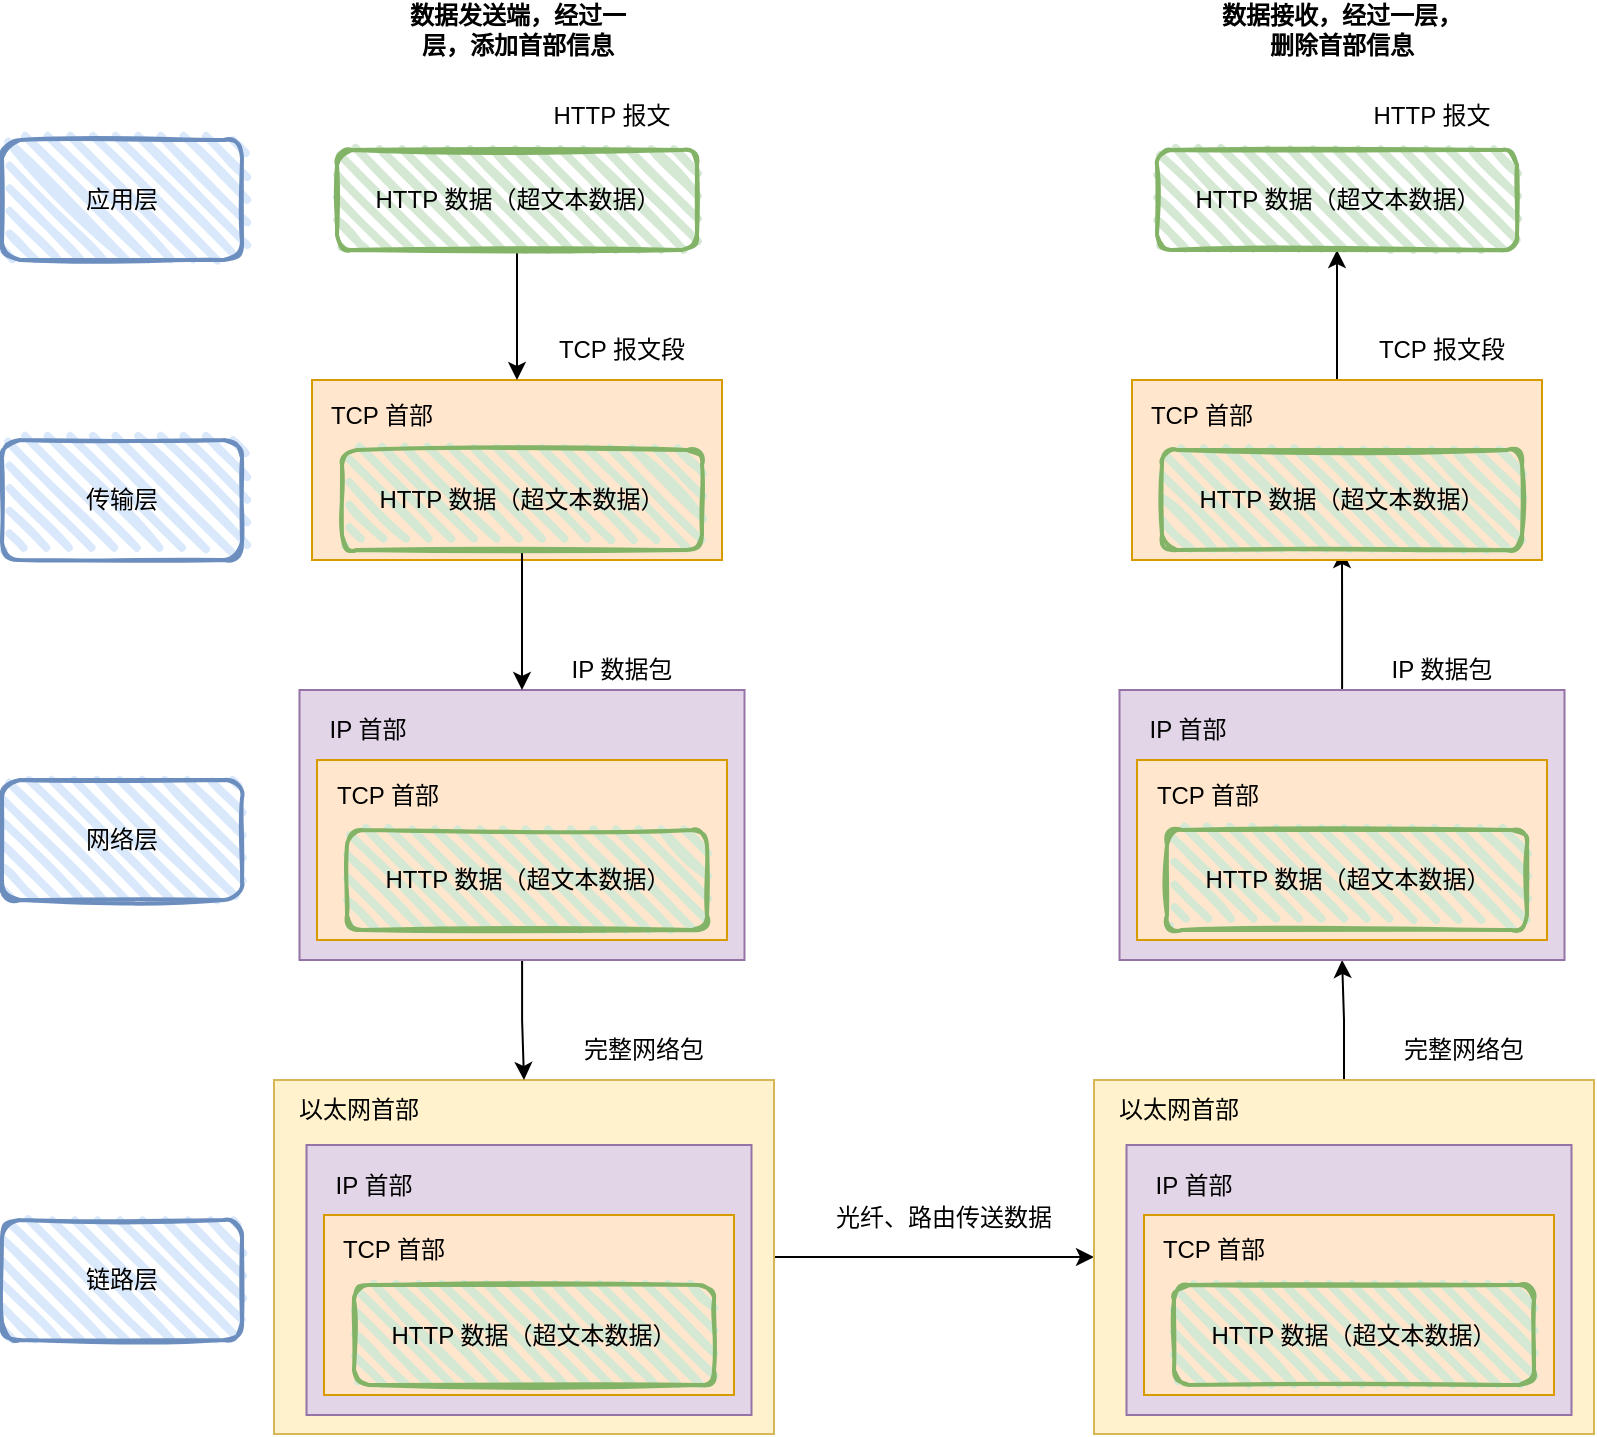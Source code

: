 <mxfile version="18.0.3" type="github">
  <diagram id="3228e29e-7158-1315-38df-8450db1d8a1d" name="Page-1">
    <mxGraphModel dx="1577" dy="907" grid="1" gridSize="10" guides="1" tooltips="1" connect="1" arrows="1" fold="1" page="1" pageScale="1" pageWidth="1169" pageHeight="827" background="none" math="0" shadow="0">
      <root>
        <mxCell id="0" />
        <mxCell id="1" parent="0" />
        <mxCell id="q3sNmrchfs1b8ZA0kSM9-21694" style="edgeStyle=orthogonalEdgeStyle;rounded=0;orthogonalLoop=1;jettySize=auto;html=1;" edge="1" parent="1" source="q3sNmrchfs1b8ZA0kSM9-21661" target="q3sNmrchfs1b8ZA0kSM9-21670">
          <mxGeometry relative="1" as="geometry" />
        </mxCell>
        <mxCell id="q3sNmrchfs1b8ZA0kSM9-21661" value="" style="rounded=0;whiteSpace=wrap;html=1;shadow=0;glass=0;fillStyle=hachure;fillColor=#fff2cc;strokeColor=#d6b656;" vertex="1" parent="1">
          <mxGeometry x="176" y="750" width="250" height="177" as="geometry" />
        </mxCell>
        <mxCell id="q3sNmrchfs1b8ZA0kSM9-21667" style="edgeStyle=orthogonalEdgeStyle;rounded=0;orthogonalLoop=1;jettySize=auto;html=1;" edge="1" parent="1" source="q3sNmrchfs1b8ZA0kSM9-21654" target="q3sNmrchfs1b8ZA0kSM9-21661">
          <mxGeometry relative="1" as="geometry" />
        </mxCell>
        <mxCell id="q3sNmrchfs1b8ZA0kSM9-21654" value="" style="rounded=0;whiteSpace=wrap;html=1;shadow=0;glass=0;fillStyle=hachure;fillColor=#e1d5e7;strokeColor=#9673a6;" vertex="1" parent="1">
          <mxGeometry x="188.75" y="555" width="222.5" height="135" as="geometry" />
        </mxCell>
        <mxCell id="q3sNmrchfs1b8ZA0kSM9-21648" value="" style="rounded=0;whiteSpace=wrap;html=1;shadow=0;glass=0;fillStyle=hachure;fillColor=#ffe6cc;strokeColor=#d79b00;" vertex="1" parent="1">
          <mxGeometry x="195" y="400" width="205" height="90" as="geometry" />
        </mxCell>
        <mxCell id="q3sNmrchfs1b8ZA0kSM9-21663" style="edgeStyle=orthogonalEdgeStyle;rounded=0;orthogonalLoop=1;jettySize=auto;html=1;entryX=0.5;entryY=0;entryDx=0;entryDy=0;" edge="1" parent="1" source="q3sNmrchfs1b8ZA0kSM9-21634" target="q3sNmrchfs1b8ZA0kSM9-21648">
          <mxGeometry relative="1" as="geometry" />
        </mxCell>
        <mxCell id="q3sNmrchfs1b8ZA0kSM9-21634" value="HTTP 数据（超文本数据）" style="rounded=1;whiteSpace=wrap;html=1;strokeWidth=2;fillWeight=4;hachureGap=8;hachureAngle=45;fillColor=#d5e8d4;sketch=1;fillStyle=hachure;shadow=0;glass=0;strokeColor=#82b366;" vertex="1" parent="1">
          <mxGeometry x="207.5" y="285" width="180" height="50" as="geometry" />
        </mxCell>
        <mxCell id="q3sNmrchfs1b8ZA0kSM9-21637" value="应用层" style="rounded=1;whiteSpace=wrap;html=1;strokeWidth=2;fillWeight=4;hachureGap=8;hachureAngle=45;fillColor=#dae8fc;sketch=1;shadow=0;glass=0;fillStyle=hachure;strokeColor=#6c8ebf;" vertex="1" parent="1">
          <mxGeometry x="40" y="280" width="120" height="60" as="geometry" />
        </mxCell>
        <mxCell id="q3sNmrchfs1b8ZA0kSM9-21638" value="传输层" style="rounded=1;whiteSpace=wrap;html=1;strokeWidth=2;fillWeight=4;hachureGap=8;hachureAngle=45;fillColor=#dae8fc;sketch=1;shadow=0;glass=0;fillStyle=hachure;strokeColor=#6c8ebf;" vertex="1" parent="1">
          <mxGeometry x="40" y="430" width="120" height="60" as="geometry" />
        </mxCell>
        <mxCell id="q3sNmrchfs1b8ZA0kSM9-21639" value="网络层" style="rounded=1;whiteSpace=wrap;html=1;strokeWidth=2;fillWeight=4;hachureGap=8;hachureAngle=45;fillColor=#dae8fc;sketch=1;shadow=0;glass=0;fillStyle=hachure;strokeColor=#6c8ebf;" vertex="1" parent="1">
          <mxGeometry x="40" y="600" width="120" height="60" as="geometry" />
        </mxCell>
        <mxCell id="q3sNmrchfs1b8ZA0kSM9-21640" value="链路层" style="rounded=1;whiteSpace=wrap;html=1;strokeWidth=2;fillWeight=4;hachureGap=8;hachureAngle=45;fillColor=#dae8fc;sketch=1;shadow=0;glass=0;fillStyle=hachure;strokeColor=#6c8ebf;" vertex="1" parent="1">
          <mxGeometry x="40" y="820" width="120" height="60" as="geometry" />
        </mxCell>
        <mxCell id="q3sNmrchfs1b8ZA0kSM9-21644" value="&lt;b&gt;数据发送端，经过一层，添加首部信息&lt;/b&gt;" style="text;html=1;strokeColor=none;fillColor=none;align=center;verticalAlign=middle;whiteSpace=wrap;rounded=0;shadow=0;glass=0;fillStyle=hachure;" vertex="1" parent="1">
          <mxGeometry x="232.5" y="210" width="130" height="30" as="geometry" />
        </mxCell>
        <mxCell id="q3sNmrchfs1b8ZA0kSM9-21666" style="edgeStyle=orthogonalEdgeStyle;rounded=0;orthogonalLoop=1;jettySize=auto;html=1;entryX=0.5;entryY=0;entryDx=0;entryDy=0;" edge="1" parent="1" source="q3sNmrchfs1b8ZA0kSM9-21646" target="q3sNmrchfs1b8ZA0kSM9-21654">
          <mxGeometry relative="1" as="geometry" />
        </mxCell>
        <mxCell id="q3sNmrchfs1b8ZA0kSM9-21646" value="HTTP 数据（超文本数据）" style="rounded=1;whiteSpace=wrap;html=1;strokeWidth=2;fillWeight=4;hachureGap=8;hachureAngle=45;fillColor=#d5e8d4;sketch=1;fillStyle=hachure;shadow=0;glass=0;strokeColor=#82b366;" vertex="1" parent="1">
          <mxGeometry x="210" y="435" width="180" height="50" as="geometry" />
        </mxCell>
        <mxCell id="q3sNmrchfs1b8ZA0kSM9-21649" value="TCP 首部" style="text;html=1;strokeColor=none;fillColor=none;align=center;verticalAlign=middle;whiteSpace=wrap;rounded=0;shadow=0;glass=0;fillStyle=hachure;" vertex="1" parent="1">
          <mxGeometry x="190" y="405" width="80" height="25" as="geometry" />
        </mxCell>
        <mxCell id="q3sNmrchfs1b8ZA0kSM9-21651" value="" style="rounded=0;whiteSpace=wrap;html=1;shadow=0;glass=0;fillStyle=hachure;fillColor=#ffe6cc;strokeColor=#d79b00;" vertex="1" parent="1">
          <mxGeometry x="197.5" y="590" width="205" height="90" as="geometry" />
        </mxCell>
        <mxCell id="q3sNmrchfs1b8ZA0kSM9-21652" value="HTTP 数据（超文本数据）" style="rounded=1;whiteSpace=wrap;html=1;strokeWidth=2;fillWeight=4;hachureGap=8;hachureAngle=45;fillColor=#d5e8d4;sketch=1;fillStyle=hachure;shadow=0;glass=0;strokeColor=#82b366;" vertex="1" parent="1">
          <mxGeometry x="212.5" y="625" width="180" height="50" as="geometry" />
        </mxCell>
        <mxCell id="q3sNmrchfs1b8ZA0kSM9-21653" value="TCP 首部" style="text;html=1;strokeColor=none;fillColor=none;align=center;verticalAlign=middle;whiteSpace=wrap;rounded=0;shadow=0;glass=0;fillStyle=hachure;" vertex="1" parent="1">
          <mxGeometry x="192.5" y="595" width="80" height="25" as="geometry" />
        </mxCell>
        <mxCell id="q3sNmrchfs1b8ZA0kSM9-21655" value="IP 首部" style="text;html=1;strokeColor=none;fillColor=none;align=center;verticalAlign=middle;whiteSpace=wrap;rounded=0;shadow=0;glass=0;fillStyle=hachure;" vertex="1" parent="1">
          <mxGeometry x="192.5" y="560" width="60" height="30" as="geometry" />
        </mxCell>
        <mxCell id="q3sNmrchfs1b8ZA0kSM9-21656" value="" style="rounded=0;whiteSpace=wrap;html=1;shadow=0;glass=0;fillStyle=hachure;fillColor=#e1d5e7;strokeColor=#9673a6;" vertex="1" parent="1">
          <mxGeometry x="192.25" y="782.5" width="222.5" height="135" as="geometry" />
        </mxCell>
        <mxCell id="q3sNmrchfs1b8ZA0kSM9-21657" value="" style="rounded=0;whiteSpace=wrap;html=1;shadow=0;glass=0;fillStyle=hachure;fillColor=#ffe6cc;strokeColor=#d79b00;" vertex="1" parent="1">
          <mxGeometry x="201" y="817.5" width="205" height="90" as="geometry" />
        </mxCell>
        <mxCell id="q3sNmrchfs1b8ZA0kSM9-21658" value="HTTP 数据（超文本数据）" style="rounded=1;whiteSpace=wrap;html=1;strokeWidth=2;fillWeight=4;hachureGap=8;hachureAngle=45;fillColor=#d5e8d4;sketch=1;fillStyle=hachure;shadow=0;glass=0;strokeColor=#82b366;" vertex="1" parent="1">
          <mxGeometry x="216" y="852.5" width="180" height="50" as="geometry" />
        </mxCell>
        <mxCell id="q3sNmrchfs1b8ZA0kSM9-21659" value="TCP 首部" style="text;html=1;strokeColor=none;fillColor=none;align=center;verticalAlign=middle;whiteSpace=wrap;rounded=0;shadow=0;glass=0;fillStyle=hachure;" vertex="1" parent="1">
          <mxGeometry x="196" y="822.5" width="80" height="25" as="geometry" />
        </mxCell>
        <mxCell id="q3sNmrchfs1b8ZA0kSM9-21660" value="IP 首部" style="text;html=1;strokeColor=none;fillColor=none;align=center;verticalAlign=middle;whiteSpace=wrap;rounded=0;shadow=0;glass=0;fillStyle=hachure;" vertex="1" parent="1">
          <mxGeometry x="196" y="787.5" width="60" height="30" as="geometry" />
        </mxCell>
        <mxCell id="q3sNmrchfs1b8ZA0kSM9-21662" value="以太网首部" style="text;html=1;strokeColor=none;fillColor=none;align=center;verticalAlign=middle;whiteSpace=wrap;rounded=0;shadow=0;glass=0;fillStyle=hachure;" vertex="1" parent="1">
          <mxGeometry x="181" y="750" width="75" height="30" as="geometry" />
        </mxCell>
        <mxCell id="q3sNmrchfs1b8ZA0kSM9-21664" value="TCP 报文段" style="text;html=1;strokeColor=none;fillColor=none;align=center;verticalAlign=middle;whiteSpace=wrap;rounded=0;shadow=0;glass=0;fillStyle=hachure;" vertex="1" parent="1">
          <mxGeometry x="310" y="370" width="80" height="30" as="geometry" />
        </mxCell>
        <mxCell id="q3sNmrchfs1b8ZA0kSM9-21665" value="IP 数据包" style="text;html=1;strokeColor=none;fillColor=none;align=center;verticalAlign=middle;whiteSpace=wrap;rounded=0;shadow=0;glass=0;fillStyle=hachure;" vertex="1" parent="1">
          <mxGeometry x="310" y="530" width="80" height="30" as="geometry" />
        </mxCell>
        <mxCell id="q3sNmrchfs1b8ZA0kSM9-21668" value="完整网络包" style="text;html=1;strokeColor=none;fillColor=none;align=center;verticalAlign=middle;whiteSpace=wrap;rounded=0;shadow=0;glass=0;fillStyle=hachure;" vertex="1" parent="1">
          <mxGeometry x="326" y="720" width="70" height="30" as="geometry" />
        </mxCell>
        <mxCell id="q3sNmrchfs1b8ZA0kSM9-21669" value="HTTP 报文" style="text;html=1;strokeColor=none;fillColor=none;align=center;verticalAlign=middle;whiteSpace=wrap;rounded=0;shadow=0;glass=0;fillStyle=hachure;" vertex="1" parent="1">
          <mxGeometry x="310" y="255" width="70" height="25" as="geometry" />
        </mxCell>
        <mxCell id="q3sNmrchfs1b8ZA0kSM9-21696" style="edgeStyle=orthogonalEdgeStyle;rounded=0;orthogonalLoop=1;jettySize=auto;html=1;" edge="1" parent="1" source="q3sNmrchfs1b8ZA0kSM9-21670" target="q3sNmrchfs1b8ZA0kSM9-21672">
          <mxGeometry relative="1" as="geometry" />
        </mxCell>
        <mxCell id="q3sNmrchfs1b8ZA0kSM9-21670" value="" style="rounded=0;whiteSpace=wrap;html=1;shadow=0;glass=0;fillStyle=hachure;fillColor=#fff2cc;strokeColor=#d6b656;" vertex="1" parent="1">
          <mxGeometry x="586" y="750" width="250" height="177" as="geometry" />
        </mxCell>
        <mxCell id="q3sNmrchfs1b8ZA0kSM9-21697" style="edgeStyle=orthogonalEdgeStyle;rounded=0;orthogonalLoop=1;jettySize=auto;html=1;entryX=0.5;entryY=1;entryDx=0;entryDy=0;" edge="1" parent="1" source="q3sNmrchfs1b8ZA0kSM9-21672" target="q3sNmrchfs1b8ZA0kSM9-21678">
          <mxGeometry relative="1" as="geometry" />
        </mxCell>
        <mxCell id="q3sNmrchfs1b8ZA0kSM9-21672" value="" style="rounded=0;whiteSpace=wrap;html=1;shadow=0;glass=0;fillStyle=hachure;fillColor=#e1d5e7;strokeColor=#9673a6;" vertex="1" parent="1">
          <mxGeometry x="598.75" y="555" width="222.5" height="135" as="geometry" />
        </mxCell>
        <mxCell id="q3sNmrchfs1b8ZA0kSM9-21698" style="edgeStyle=orthogonalEdgeStyle;rounded=0;orthogonalLoop=1;jettySize=auto;html=1;entryX=0.5;entryY=1;entryDx=0;entryDy=0;" edge="1" parent="1" source="q3sNmrchfs1b8ZA0kSM9-21673" target="q3sNmrchfs1b8ZA0kSM9-21675">
          <mxGeometry relative="1" as="geometry" />
        </mxCell>
        <mxCell id="q3sNmrchfs1b8ZA0kSM9-21673" value="" style="rounded=0;whiteSpace=wrap;html=1;shadow=0;glass=0;fillStyle=hachure;fillColor=#ffe6cc;strokeColor=#d79b00;" vertex="1" parent="1">
          <mxGeometry x="605" y="400" width="205" height="90" as="geometry" />
        </mxCell>
        <mxCell id="q3sNmrchfs1b8ZA0kSM9-21675" value="HTTP 数据（超文本数据）" style="rounded=1;whiteSpace=wrap;html=1;strokeWidth=2;fillWeight=4;hachureGap=8;hachureAngle=45;fillColor=#d5e8d4;sketch=1;fillStyle=hachure;shadow=0;glass=0;strokeColor=#82b366;" vertex="1" parent="1">
          <mxGeometry x="617.5" y="285" width="180" height="50" as="geometry" />
        </mxCell>
        <mxCell id="q3sNmrchfs1b8ZA0kSM9-21676" value="&lt;b&gt;数据接收，经过一层，删除首部信息&lt;/b&gt;" style="text;html=1;strokeColor=none;fillColor=none;align=center;verticalAlign=middle;whiteSpace=wrap;rounded=0;shadow=0;glass=0;fillStyle=hachure;" vertex="1" parent="1">
          <mxGeometry x="645" y="210" width="130" height="30" as="geometry" />
        </mxCell>
        <mxCell id="q3sNmrchfs1b8ZA0kSM9-21678" value="HTTP 数据（超文本数据）" style="rounded=1;whiteSpace=wrap;html=1;strokeWidth=2;fillWeight=4;hachureGap=8;hachureAngle=45;fillColor=#d5e8d4;sketch=1;fillStyle=hachure;shadow=0;glass=0;strokeColor=#82b366;" vertex="1" parent="1">
          <mxGeometry x="620" y="435" width="180" height="50" as="geometry" />
        </mxCell>
        <mxCell id="q3sNmrchfs1b8ZA0kSM9-21679" value="TCP 首部" style="text;html=1;strokeColor=none;fillColor=none;align=center;verticalAlign=middle;whiteSpace=wrap;rounded=0;shadow=0;glass=0;fillStyle=hachure;" vertex="1" parent="1">
          <mxGeometry x="600" y="405" width="80" height="25" as="geometry" />
        </mxCell>
        <mxCell id="q3sNmrchfs1b8ZA0kSM9-21680" value="" style="rounded=0;whiteSpace=wrap;html=1;shadow=0;glass=0;fillStyle=hachure;fillColor=#ffe6cc;strokeColor=#d79b00;" vertex="1" parent="1">
          <mxGeometry x="607.5" y="590" width="205" height="90" as="geometry" />
        </mxCell>
        <mxCell id="q3sNmrchfs1b8ZA0kSM9-21681" value="HTTP 数据（超文本数据）" style="rounded=1;whiteSpace=wrap;html=1;strokeWidth=2;fillWeight=4;hachureGap=8;hachureAngle=45;fillColor=#d5e8d4;sketch=1;fillStyle=hachure;shadow=0;glass=0;strokeColor=#82b366;" vertex="1" parent="1">
          <mxGeometry x="622.5" y="625" width="180" height="50" as="geometry" />
        </mxCell>
        <mxCell id="q3sNmrchfs1b8ZA0kSM9-21682" value="TCP 首部" style="text;html=1;strokeColor=none;fillColor=none;align=center;verticalAlign=middle;whiteSpace=wrap;rounded=0;shadow=0;glass=0;fillStyle=hachure;" vertex="1" parent="1">
          <mxGeometry x="602.5" y="595" width="80" height="25" as="geometry" />
        </mxCell>
        <mxCell id="q3sNmrchfs1b8ZA0kSM9-21683" value="IP 首部" style="text;html=1;strokeColor=none;fillColor=none;align=center;verticalAlign=middle;whiteSpace=wrap;rounded=0;shadow=0;glass=0;fillStyle=hachure;" vertex="1" parent="1">
          <mxGeometry x="602.5" y="560" width="60" height="30" as="geometry" />
        </mxCell>
        <mxCell id="q3sNmrchfs1b8ZA0kSM9-21684" value="" style="rounded=0;whiteSpace=wrap;html=1;shadow=0;glass=0;fillStyle=hachure;fillColor=#e1d5e7;strokeColor=#9673a6;" vertex="1" parent="1">
          <mxGeometry x="602.25" y="782.5" width="222.5" height="135" as="geometry" />
        </mxCell>
        <mxCell id="q3sNmrchfs1b8ZA0kSM9-21685" value="" style="rounded=0;whiteSpace=wrap;html=1;shadow=0;glass=0;fillStyle=hachure;fillColor=#ffe6cc;strokeColor=#d79b00;" vertex="1" parent="1">
          <mxGeometry x="611" y="817.5" width="205" height="90" as="geometry" />
        </mxCell>
        <mxCell id="q3sNmrchfs1b8ZA0kSM9-21686" value="HTTP 数据（超文本数据）" style="rounded=1;whiteSpace=wrap;html=1;strokeWidth=2;fillWeight=4;hachureGap=8;hachureAngle=45;fillColor=#d5e8d4;sketch=1;fillStyle=hachure;shadow=0;glass=0;strokeColor=#82b366;" vertex="1" parent="1">
          <mxGeometry x="626" y="852.5" width="180" height="50" as="geometry" />
        </mxCell>
        <mxCell id="q3sNmrchfs1b8ZA0kSM9-21687" value="TCP 首部" style="text;html=1;strokeColor=none;fillColor=none;align=center;verticalAlign=middle;whiteSpace=wrap;rounded=0;shadow=0;glass=0;fillStyle=hachure;" vertex="1" parent="1">
          <mxGeometry x="606" y="822.5" width="80" height="25" as="geometry" />
        </mxCell>
        <mxCell id="q3sNmrchfs1b8ZA0kSM9-21688" value="IP 首部" style="text;html=1;strokeColor=none;fillColor=none;align=center;verticalAlign=middle;whiteSpace=wrap;rounded=0;shadow=0;glass=0;fillStyle=hachure;" vertex="1" parent="1">
          <mxGeometry x="606" y="787.5" width="60" height="30" as="geometry" />
        </mxCell>
        <mxCell id="q3sNmrchfs1b8ZA0kSM9-21689" value="以太网首部" style="text;html=1;strokeColor=none;fillColor=none;align=center;verticalAlign=middle;whiteSpace=wrap;rounded=0;shadow=0;glass=0;fillStyle=hachure;" vertex="1" parent="1">
          <mxGeometry x="591" y="750" width="75" height="30" as="geometry" />
        </mxCell>
        <mxCell id="q3sNmrchfs1b8ZA0kSM9-21690" value="TCP 报文段" style="text;html=1;strokeColor=none;fillColor=none;align=center;verticalAlign=middle;whiteSpace=wrap;rounded=0;shadow=0;glass=0;fillStyle=hachure;" vertex="1" parent="1">
          <mxGeometry x="720" y="370" width="80" height="30" as="geometry" />
        </mxCell>
        <mxCell id="q3sNmrchfs1b8ZA0kSM9-21691" value="IP 数据包" style="text;html=1;strokeColor=none;fillColor=none;align=center;verticalAlign=middle;whiteSpace=wrap;rounded=0;shadow=0;glass=0;fillStyle=hachure;" vertex="1" parent="1">
          <mxGeometry x="720" y="530" width="80" height="30" as="geometry" />
        </mxCell>
        <mxCell id="q3sNmrchfs1b8ZA0kSM9-21692" value="完整网络包" style="text;html=1;strokeColor=none;fillColor=none;align=center;verticalAlign=middle;whiteSpace=wrap;rounded=0;shadow=0;glass=0;fillStyle=hachure;" vertex="1" parent="1">
          <mxGeometry x="736" y="720" width="70" height="30" as="geometry" />
        </mxCell>
        <mxCell id="q3sNmrchfs1b8ZA0kSM9-21693" value="HTTP 报文" style="text;html=1;strokeColor=none;fillColor=none;align=center;verticalAlign=middle;whiteSpace=wrap;rounded=0;shadow=0;glass=0;fillStyle=hachure;" vertex="1" parent="1">
          <mxGeometry x="720" y="255" width="70" height="25" as="geometry" />
        </mxCell>
        <mxCell id="q3sNmrchfs1b8ZA0kSM9-21695" value="光纤、路由传送数据" style="text;html=1;strokeColor=none;fillColor=none;align=center;verticalAlign=middle;whiteSpace=wrap;rounded=0;shadow=0;glass=0;fillStyle=hachure;" vertex="1" parent="1">
          <mxGeometry x="456" y="810" width="110" height="17" as="geometry" />
        </mxCell>
      </root>
    </mxGraphModel>
  </diagram>
</mxfile>
